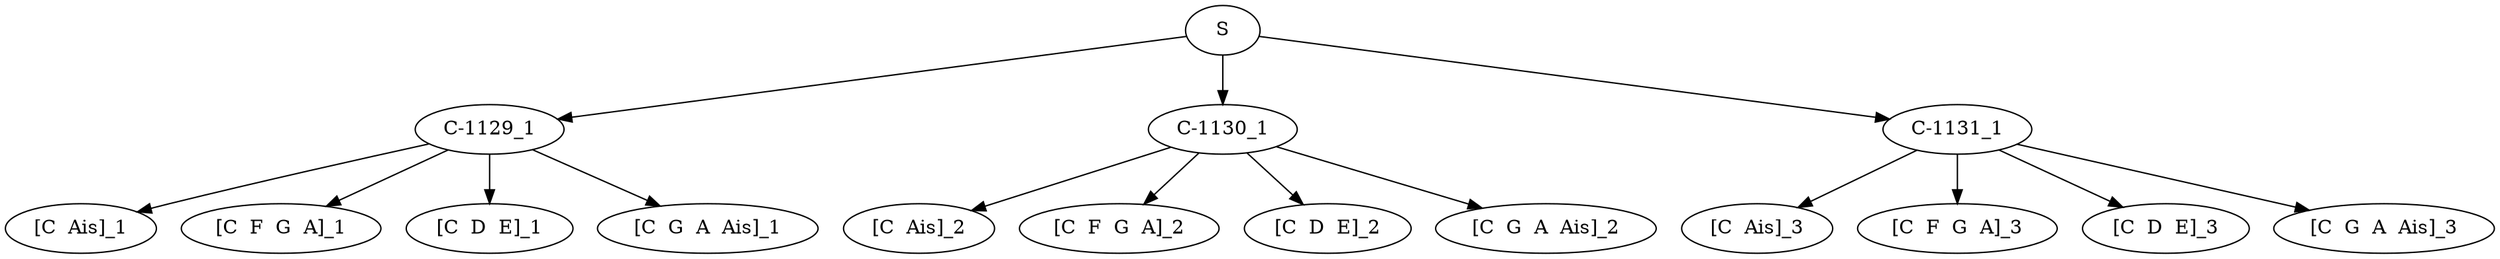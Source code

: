 digraph sample{
"S" -> "C-1129_1";
"C-1129_1" -> "[C  Ais]_1";
"C-1129_1" -> "[C  F  G  A]_1";
"C-1129_1" -> "[C  D  E]_1";
"C-1129_1" -> "[C  G  A  Ais]_1";
"S" -> "C-1130_1";
"C-1130_1" -> "[C  Ais]_2";
"C-1130_1" -> "[C  F  G  A]_2";
"C-1130_1" -> "[C  D  E]_2";
"C-1130_1" -> "[C  G  A  Ais]_2";
"S" -> "C-1131_1";
"C-1131_1" -> "[C  Ais]_3";
"C-1131_1" -> "[C  F  G  A]_3";
"C-1131_1" -> "[C  D  E]_3";
"C-1131_1" -> "[C  G  A  Ais]_3";

{rank = min; "S";}
{rank = same; "C-1129_1"; "C-1130_1"; "C-1131_1";}
{rank = same; "[C  Ais]_1"; "[C  Ais]_2"; "[C  Ais]_3"; "[C  D  E]_1"; "[C  D  E]_2"; "[C  D  E]_3"; "[C  F  G  A]_1"; "[C  F  G  A]_2"; "[C  F  G  A]_3"; "[C  G  A  Ais]_1"; "[C  G  A  Ais]_2"; "[C  G  A  Ais]_3";}
}